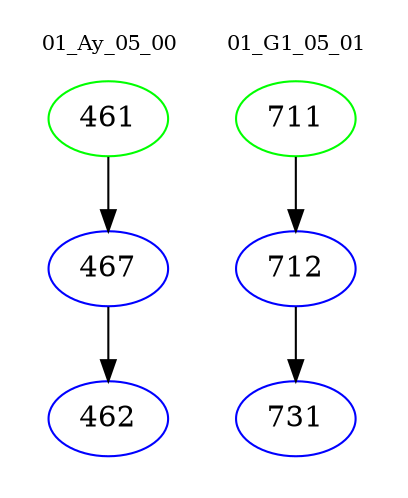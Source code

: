 digraph{
subgraph cluster_0 {
color = white
label = "01_Ay_05_00";
fontsize=10;
T0_461 [label="461", color="green"]
T0_461 -> T0_467 [color="black"]
T0_467 [label="467", color="blue"]
T0_467 -> T0_462 [color="black"]
T0_462 [label="462", color="blue"]
}
subgraph cluster_1 {
color = white
label = "01_G1_05_01";
fontsize=10;
T1_711 [label="711", color="green"]
T1_711 -> T1_712 [color="black"]
T1_712 [label="712", color="blue"]
T1_712 -> T1_731 [color="black"]
T1_731 [label="731", color="blue"]
}
}
